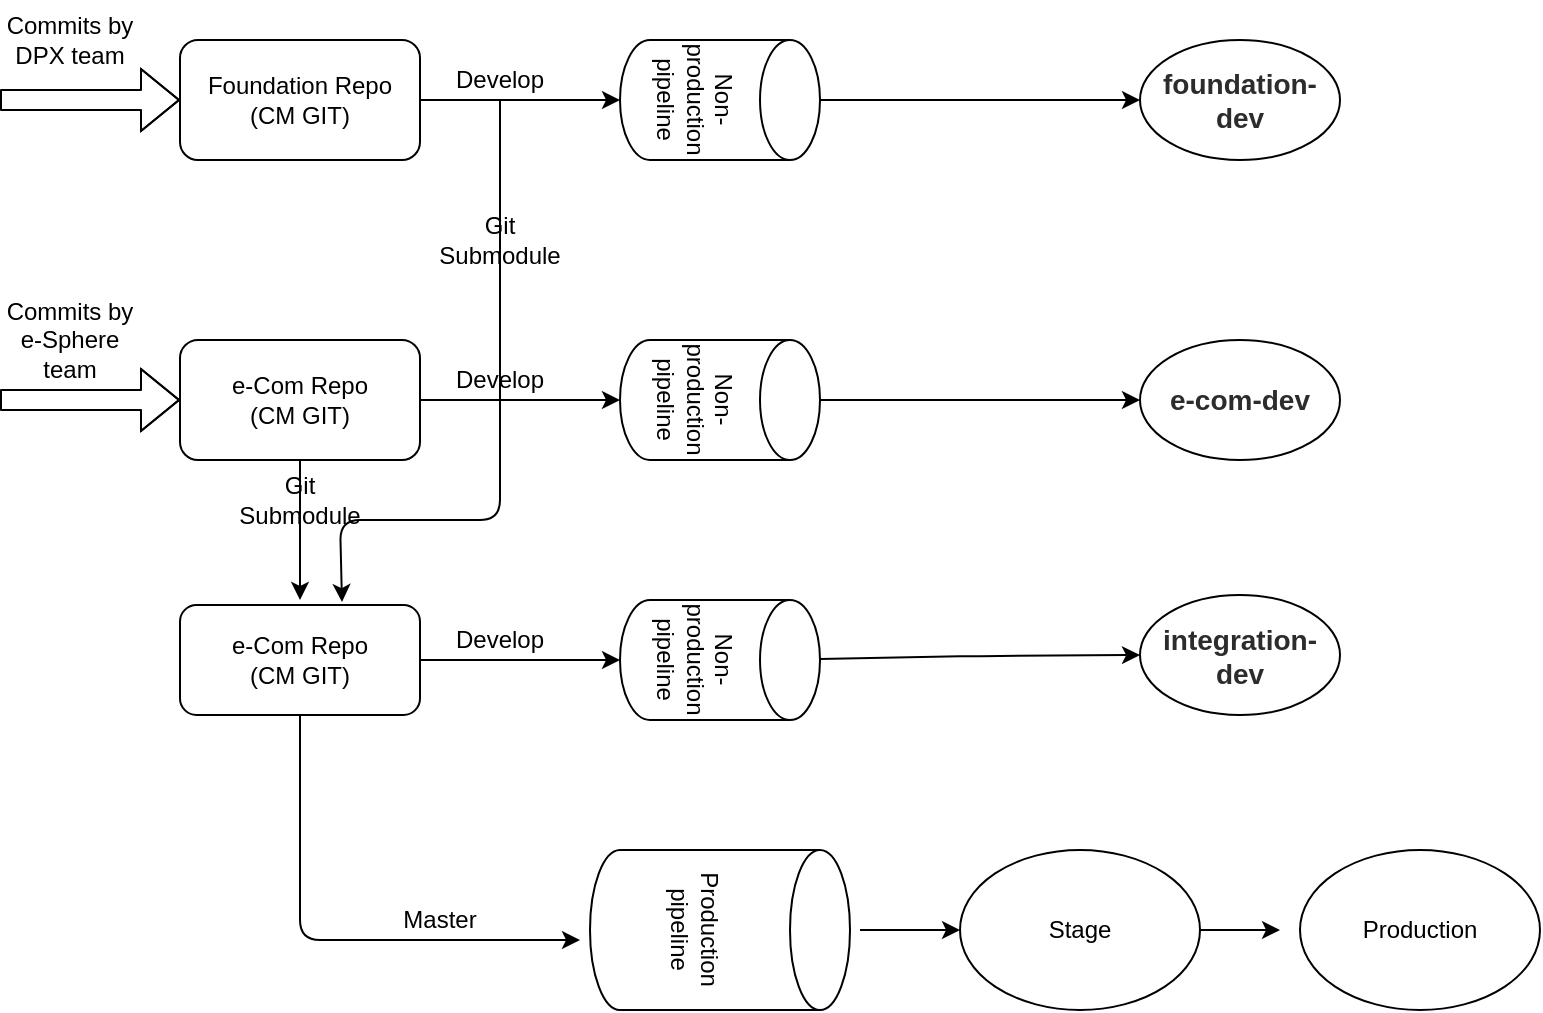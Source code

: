 <mxfile version="15.0.6" type="github">
  <diagram id="uRDF8rKFdN7Dbld3jq4J" name="Page-1">
    <mxGraphModel dx="1298" dy="755" grid="1" gridSize="10" guides="1" tooltips="1" connect="1" arrows="1" fold="1" page="1" pageScale="1" pageWidth="827" pageHeight="1169" math="0" shadow="0">
      <root>
        <mxCell id="0" />
        <mxCell id="1" parent="0" />
        <mxCell id="qYHkEIU8jLwDxSdGNAsX-1" value="Foundation Repo&lt;br&gt;(CM GIT)" style="rounded=1;whiteSpace=wrap;html=1;" vertex="1" parent="1">
          <mxGeometry x="100" y="240" width="120" height="60" as="geometry" />
        </mxCell>
        <mxCell id="qYHkEIU8jLwDxSdGNAsX-2" value="" style="shape=flexArrow;endArrow=classic;html=1;entryX=0;entryY=0.5;entryDx=0;entryDy=0;" edge="1" parent="1" target="qYHkEIU8jLwDxSdGNAsX-1">
          <mxGeometry width="50" height="50" relative="1" as="geometry">
            <mxPoint x="10" y="270" as="sourcePoint" />
            <mxPoint x="440" y="360" as="targetPoint" />
            <Array as="points">
              <mxPoint x="60" y="270" />
            </Array>
          </mxGeometry>
        </mxCell>
        <mxCell id="qYHkEIU8jLwDxSdGNAsX-3" value="Commits by DPX team" style="text;html=1;strokeColor=none;fillColor=none;align=center;verticalAlign=middle;whiteSpace=wrap;rounded=0;" vertex="1" parent="1">
          <mxGeometry x="10" y="220" width="70" height="40" as="geometry" />
        </mxCell>
        <mxCell id="qYHkEIU8jLwDxSdGNAsX-4" value="e-Com Repo&lt;br&gt;(CM GIT)" style="rounded=1;whiteSpace=wrap;html=1;" vertex="1" parent="1">
          <mxGeometry x="100" y="390" width="120" height="60" as="geometry" />
        </mxCell>
        <mxCell id="qYHkEIU8jLwDxSdGNAsX-5" value="" style="shape=flexArrow;endArrow=classic;html=1;entryX=0;entryY=0.5;entryDx=0;entryDy=0;" edge="1" parent="1" target="qYHkEIU8jLwDxSdGNAsX-4">
          <mxGeometry width="50" height="50" relative="1" as="geometry">
            <mxPoint x="10" y="420" as="sourcePoint" />
            <mxPoint x="440" y="510" as="targetPoint" />
            <Array as="points">
              <mxPoint x="60" y="420" />
            </Array>
          </mxGeometry>
        </mxCell>
        <mxCell id="qYHkEIU8jLwDxSdGNAsX-6" value="Commits by e-Sphere team" style="text;html=1;strokeColor=none;fillColor=none;align=center;verticalAlign=middle;whiteSpace=wrap;rounded=0;" vertex="1" parent="1">
          <mxGeometry x="10" y="370" width="70" height="40" as="geometry" />
        </mxCell>
        <mxCell id="qYHkEIU8jLwDxSdGNAsX-7" value="Non-production pipeline" style="shape=cylinder3;whiteSpace=wrap;html=1;boundedLbl=1;backgroundOutline=1;size=15;rotation=90;" vertex="1" parent="1">
          <mxGeometry x="340" y="220" width="60" height="100" as="geometry" />
        </mxCell>
        <mxCell id="qYHkEIU8jLwDxSdGNAsX-8" value="" style="endArrow=classic;html=1;exitX=1;exitY=0.5;exitDx=0;exitDy=0;entryX=0.5;entryY=1;entryDx=0;entryDy=0;entryPerimeter=0;" edge="1" parent="1" source="qYHkEIU8jLwDxSdGNAsX-1" target="qYHkEIU8jLwDxSdGNAsX-7">
          <mxGeometry width="50" height="50" relative="1" as="geometry">
            <mxPoint x="390" y="410" as="sourcePoint" />
            <mxPoint x="440" y="360" as="targetPoint" />
            <Array as="points" />
          </mxGeometry>
        </mxCell>
        <mxCell id="qYHkEIU8jLwDxSdGNAsX-9" value="Non-production pipeline" style="shape=cylinder3;whiteSpace=wrap;html=1;boundedLbl=1;backgroundOutline=1;size=15;rotation=90;" vertex="1" parent="1">
          <mxGeometry x="340" y="370" width="60" height="100" as="geometry" />
        </mxCell>
        <mxCell id="qYHkEIU8jLwDxSdGNAsX-10" value="" style="endArrow=classic;html=1;exitX=1;exitY=0.5;exitDx=0;exitDy=0;entryX=0.5;entryY=1;entryDx=0;entryDy=0;entryPerimeter=0;" edge="1" parent="1" target="qYHkEIU8jLwDxSdGNAsX-9">
          <mxGeometry width="50" height="50" relative="1" as="geometry">
            <mxPoint x="220" y="420" as="sourcePoint" />
            <mxPoint x="440" y="510" as="targetPoint" />
            <Array as="points" />
          </mxGeometry>
        </mxCell>
        <mxCell id="qYHkEIU8jLwDxSdGNAsX-11" value="Non-production pipeline" style="shape=cylinder3;whiteSpace=wrap;html=1;boundedLbl=1;backgroundOutline=1;size=15;rotation=90;" vertex="1" parent="1">
          <mxGeometry x="340" y="500" width="60" height="100" as="geometry" />
        </mxCell>
        <mxCell id="qYHkEIU8jLwDxSdGNAsX-12" value="" style="endArrow=classic;html=1;exitX=0.5;exitY=1;exitDx=0;exitDy=0;" edge="1" parent="1" source="qYHkEIU8jLwDxSdGNAsX-4">
          <mxGeometry width="50" height="50" relative="1" as="geometry">
            <mxPoint x="160" y="550" as="sourcePoint" />
            <mxPoint x="160" y="520" as="targetPoint" />
            <Array as="points">
              <mxPoint x="160" y="470" />
            </Array>
          </mxGeometry>
        </mxCell>
        <mxCell id="qYHkEIU8jLwDxSdGNAsX-13" value="" style="endArrow=classic;html=1;entryX=0.675;entryY=-0.027;entryDx=0;entryDy=0;entryPerimeter=0;" edge="1" parent="1" target="qYHkEIU8jLwDxSdGNAsX-17">
          <mxGeometry width="50" height="50" relative="1" as="geometry">
            <mxPoint x="260" y="270" as="sourcePoint" />
            <mxPoint x="320" y="540" as="targetPoint" />
            <Array as="points">
              <mxPoint x="260" y="480" />
              <mxPoint x="180" y="480" />
            </Array>
          </mxGeometry>
        </mxCell>
        <mxCell id="qYHkEIU8jLwDxSdGNAsX-14" value="&lt;span style=&quot;color: rgb(44 , 44 , 44) ; font-family: , &amp;#34;source sans pro&amp;#34; , , &amp;#34;blinkmacsystemfont&amp;#34; , &amp;#34;segoe ui&amp;#34; , &amp;#34;roboto&amp;#34; , sans-serif ; font-size: 14px ; font-weight: bold ; background-color: rgb(255 , 255 , 255)&quot;&gt;foundation-dev&lt;/span&gt;" style="ellipse;whiteSpace=wrap;html=1;" vertex="1" parent="1">
          <mxGeometry x="580" y="240" width="100" height="60" as="geometry" />
        </mxCell>
        <mxCell id="qYHkEIU8jLwDxSdGNAsX-15" value="&lt;span style=&quot;color: rgb(44 , 44 , 44) ; font-family: , &amp;#34;source sans pro&amp;#34; , , &amp;#34;blinkmacsystemfont&amp;#34; , &amp;#34;segoe ui&amp;#34; , &amp;#34;roboto&amp;#34; , sans-serif ; font-size: 14px ; font-weight: bold ; background-color: rgb(255 , 255 , 255)&quot;&gt;e-com-dev&lt;/span&gt;" style="ellipse;whiteSpace=wrap;html=1;" vertex="1" parent="1">
          <mxGeometry x="580" y="390" width="100" height="60" as="geometry" />
        </mxCell>
        <mxCell id="qYHkEIU8jLwDxSdGNAsX-16" value="&lt;span style=&quot;color: rgb(44 , 44 , 44) ; font-family: , &amp;#34;source sans pro&amp;#34; , , &amp;#34;blinkmacsystemfont&amp;#34; , &amp;#34;segoe ui&amp;#34; , &amp;#34;roboto&amp;#34; , sans-serif ; font-size: 14px ; font-weight: bold ; background-color: rgb(255 , 255 , 255)&quot;&gt;integration-dev&lt;/span&gt;" style="ellipse;whiteSpace=wrap;html=1;" vertex="1" parent="1">
          <mxGeometry x="580" y="517.5" width="100" height="60" as="geometry" />
        </mxCell>
        <mxCell id="qYHkEIU8jLwDxSdGNAsX-17" value="e-Com Repo&lt;br&gt;(CM GIT)" style="rounded=1;whiteSpace=wrap;html=1;" vertex="1" parent="1">
          <mxGeometry x="100" y="522.5" width="120" height="55" as="geometry" />
        </mxCell>
        <mxCell id="qYHkEIU8jLwDxSdGNAsX-18" value="" style="endArrow=classic;html=1;exitX=1;exitY=0.5;exitDx=0;exitDy=0;entryX=0.5;entryY=1;entryDx=0;entryDy=0;entryPerimeter=0;" edge="1" parent="1" source="qYHkEIU8jLwDxSdGNAsX-17" target="qYHkEIU8jLwDxSdGNAsX-11">
          <mxGeometry width="50" height="50" relative="1" as="geometry">
            <mxPoint x="390" y="410" as="sourcePoint" />
            <mxPoint x="440" y="360" as="targetPoint" />
          </mxGeometry>
        </mxCell>
        <mxCell id="qYHkEIU8jLwDxSdGNAsX-19" value="Production pipeline" style="shape=cylinder3;whiteSpace=wrap;html=1;boundedLbl=1;backgroundOutline=1;size=15;rotation=90;" vertex="1" parent="1">
          <mxGeometry x="330" y="620" width="80" height="130" as="geometry" />
        </mxCell>
        <mxCell id="qYHkEIU8jLwDxSdGNAsX-20" value="" style="endArrow=classic;html=1;exitX=0.5;exitY=1;exitDx=0;exitDy=0;" edge="1" parent="1" source="qYHkEIU8jLwDxSdGNAsX-17">
          <mxGeometry width="50" height="50" relative="1" as="geometry">
            <mxPoint x="390" y="600" as="sourcePoint" />
            <mxPoint x="300" y="690" as="targetPoint" />
            <Array as="points">
              <mxPoint x="160" y="690" />
            </Array>
          </mxGeometry>
        </mxCell>
        <mxCell id="qYHkEIU8jLwDxSdGNAsX-21" value="Production" style="ellipse;whiteSpace=wrap;html=1;" vertex="1" parent="1">
          <mxGeometry x="660" y="645" width="120" height="80" as="geometry" />
        </mxCell>
        <mxCell id="qYHkEIU8jLwDxSdGNAsX-22" value="Stage" style="ellipse;whiteSpace=wrap;html=1;" vertex="1" parent="1">
          <mxGeometry x="490" y="645" width="120" height="80" as="geometry" />
        </mxCell>
        <mxCell id="qYHkEIU8jLwDxSdGNAsX-23" value="" style="endArrow=classic;html=1;entryX=0;entryY=0.5;entryDx=0;entryDy=0;" edge="1" parent="1" target="qYHkEIU8jLwDxSdGNAsX-22">
          <mxGeometry width="50" height="50" relative="1" as="geometry">
            <mxPoint x="440" y="685" as="sourcePoint" />
            <mxPoint x="440" y="550" as="targetPoint" />
          </mxGeometry>
        </mxCell>
        <mxCell id="qYHkEIU8jLwDxSdGNAsX-24" value="" style="endArrow=classic;html=1;exitX=1;exitY=0.5;exitDx=0;exitDy=0;" edge="1" parent="1" source="qYHkEIU8jLwDxSdGNAsX-22">
          <mxGeometry width="50" height="50" relative="1" as="geometry">
            <mxPoint x="390" y="600" as="sourcePoint" />
            <mxPoint x="650" y="685" as="targetPoint" />
          </mxGeometry>
        </mxCell>
        <mxCell id="qYHkEIU8jLwDxSdGNAsX-25" value="" style="endArrow=classic;html=1;entryX=0;entryY=0.5;entryDx=0;entryDy=0;" edge="1" parent="1" source="qYHkEIU8jLwDxSdGNAsX-9" target="qYHkEIU8jLwDxSdGNAsX-15">
          <mxGeometry width="50" height="50" relative="1" as="geometry">
            <mxPoint x="390" y="600" as="sourcePoint" />
            <mxPoint x="440" y="550" as="targetPoint" />
          </mxGeometry>
        </mxCell>
        <mxCell id="qYHkEIU8jLwDxSdGNAsX-27" value="" style="endArrow=classic;html=1;exitX=0.5;exitY=0;exitDx=0;exitDy=0;exitPerimeter=0;entryX=0;entryY=0.5;entryDx=0;entryDy=0;" edge="1" parent="1" source="qYHkEIU8jLwDxSdGNAsX-7" target="qYHkEIU8jLwDxSdGNAsX-14">
          <mxGeometry width="50" height="50" relative="1" as="geometry">
            <mxPoint x="390" y="600" as="sourcePoint" />
            <mxPoint x="440" y="550" as="targetPoint" />
          </mxGeometry>
        </mxCell>
        <mxCell id="qYHkEIU8jLwDxSdGNAsX-28" value="" style="endArrow=classic;html=1;entryX=0;entryY=0.5;entryDx=0;entryDy=0;" edge="1" parent="1" target="qYHkEIU8jLwDxSdGNAsX-16">
          <mxGeometry width="50" height="50" relative="1" as="geometry">
            <mxPoint x="420" y="549.5" as="sourcePoint" />
            <mxPoint x="540" y="549.5" as="targetPoint" />
            <Array as="points">
              <mxPoint x="500" y="548" />
            </Array>
          </mxGeometry>
        </mxCell>
        <mxCell id="qYHkEIU8jLwDxSdGNAsX-30" value="Git Submodule" style="text;html=1;strokeColor=none;fillColor=none;align=center;verticalAlign=middle;whiteSpace=wrap;rounded=0;" vertex="1" parent="1">
          <mxGeometry x="240" y="330" width="40" height="20" as="geometry" />
        </mxCell>
        <mxCell id="qYHkEIU8jLwDxSdGNAsX-34" value="Git Submodule" style="text;html=1;strokeColor=none;fillColor=none;align=center;verticalAlign=middle;whiteSpace=wrap;rounded=0;" vertex="1" parent="1">
          <mxGeometry x="140" y="460" width="40" height="20" as="geometry" />
        </mxCell>
        <mxCell id="qYHkEIU8jLwDxSdGNAsX-35" value="Develop" style="text;html=1;strokeColor=none;fillColor=none;align=center;verticalAlign=middle;whiteSpace=wrap;rounded=0;" vertex="1" parent="1">
          <mxGeometry x="240" y="250" width="40" height="20" as="geometry" />
        </mxCell>
        <mxCell id="qYHkEIU8jLwDxSdGNAsX-36" value="Develop" style="text;html=1;strokeColor=none;fillColor=none;align=center;verticalAlign=middle;whiteSpace=wrap;rounded=0;" vertex="1" parent="1">
          <mxGeometry x="240" y="400" width="40" height="20" as="geometry" />
        </mxCell>
        <mxCell id="qYHkEIU8jLwDxSdGNAsX-37" value="Develop" style="text;html=1;strokeColor=none;fillColor=none;align=center;verticalAlign=middle;whiteSpace=wrap;rounded=0;" vertex="1" parent="1">
          <mxGeometry x="240" y="530" width="40" height="20" as="geometry" />
        </mxCell>
        <mxCell id="qYHkEIU8jLwDxSdGNAsX-38" value="Master" style="text;html=1;strokeColor=none;fillColor=none;align=center;verticalAlign=middle;whiteSpace=wrap;rounded=0;" vertex="1" parent="1">
          <mxGeometry x="210" y="670" width="40" height="20" as="geometry" />
        </mxCell>
      </root>
    </mxGraphModel>
  </diagram>
</mxfile>
